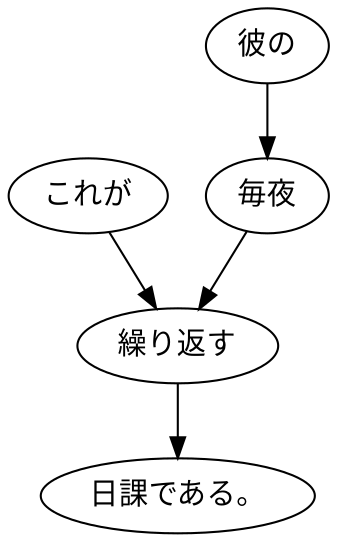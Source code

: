 digraph graph79 {
	node0 [label="これが"];
	node1 [label="彼の"];
	node2 [label="毎夜"];
	node3 [label="繰り返す"];
	node4 [label="日課である。"];
	node0 -> node3;
	node1 -> node2;
	node2 -> node3;
	node3 -> node4;
}
